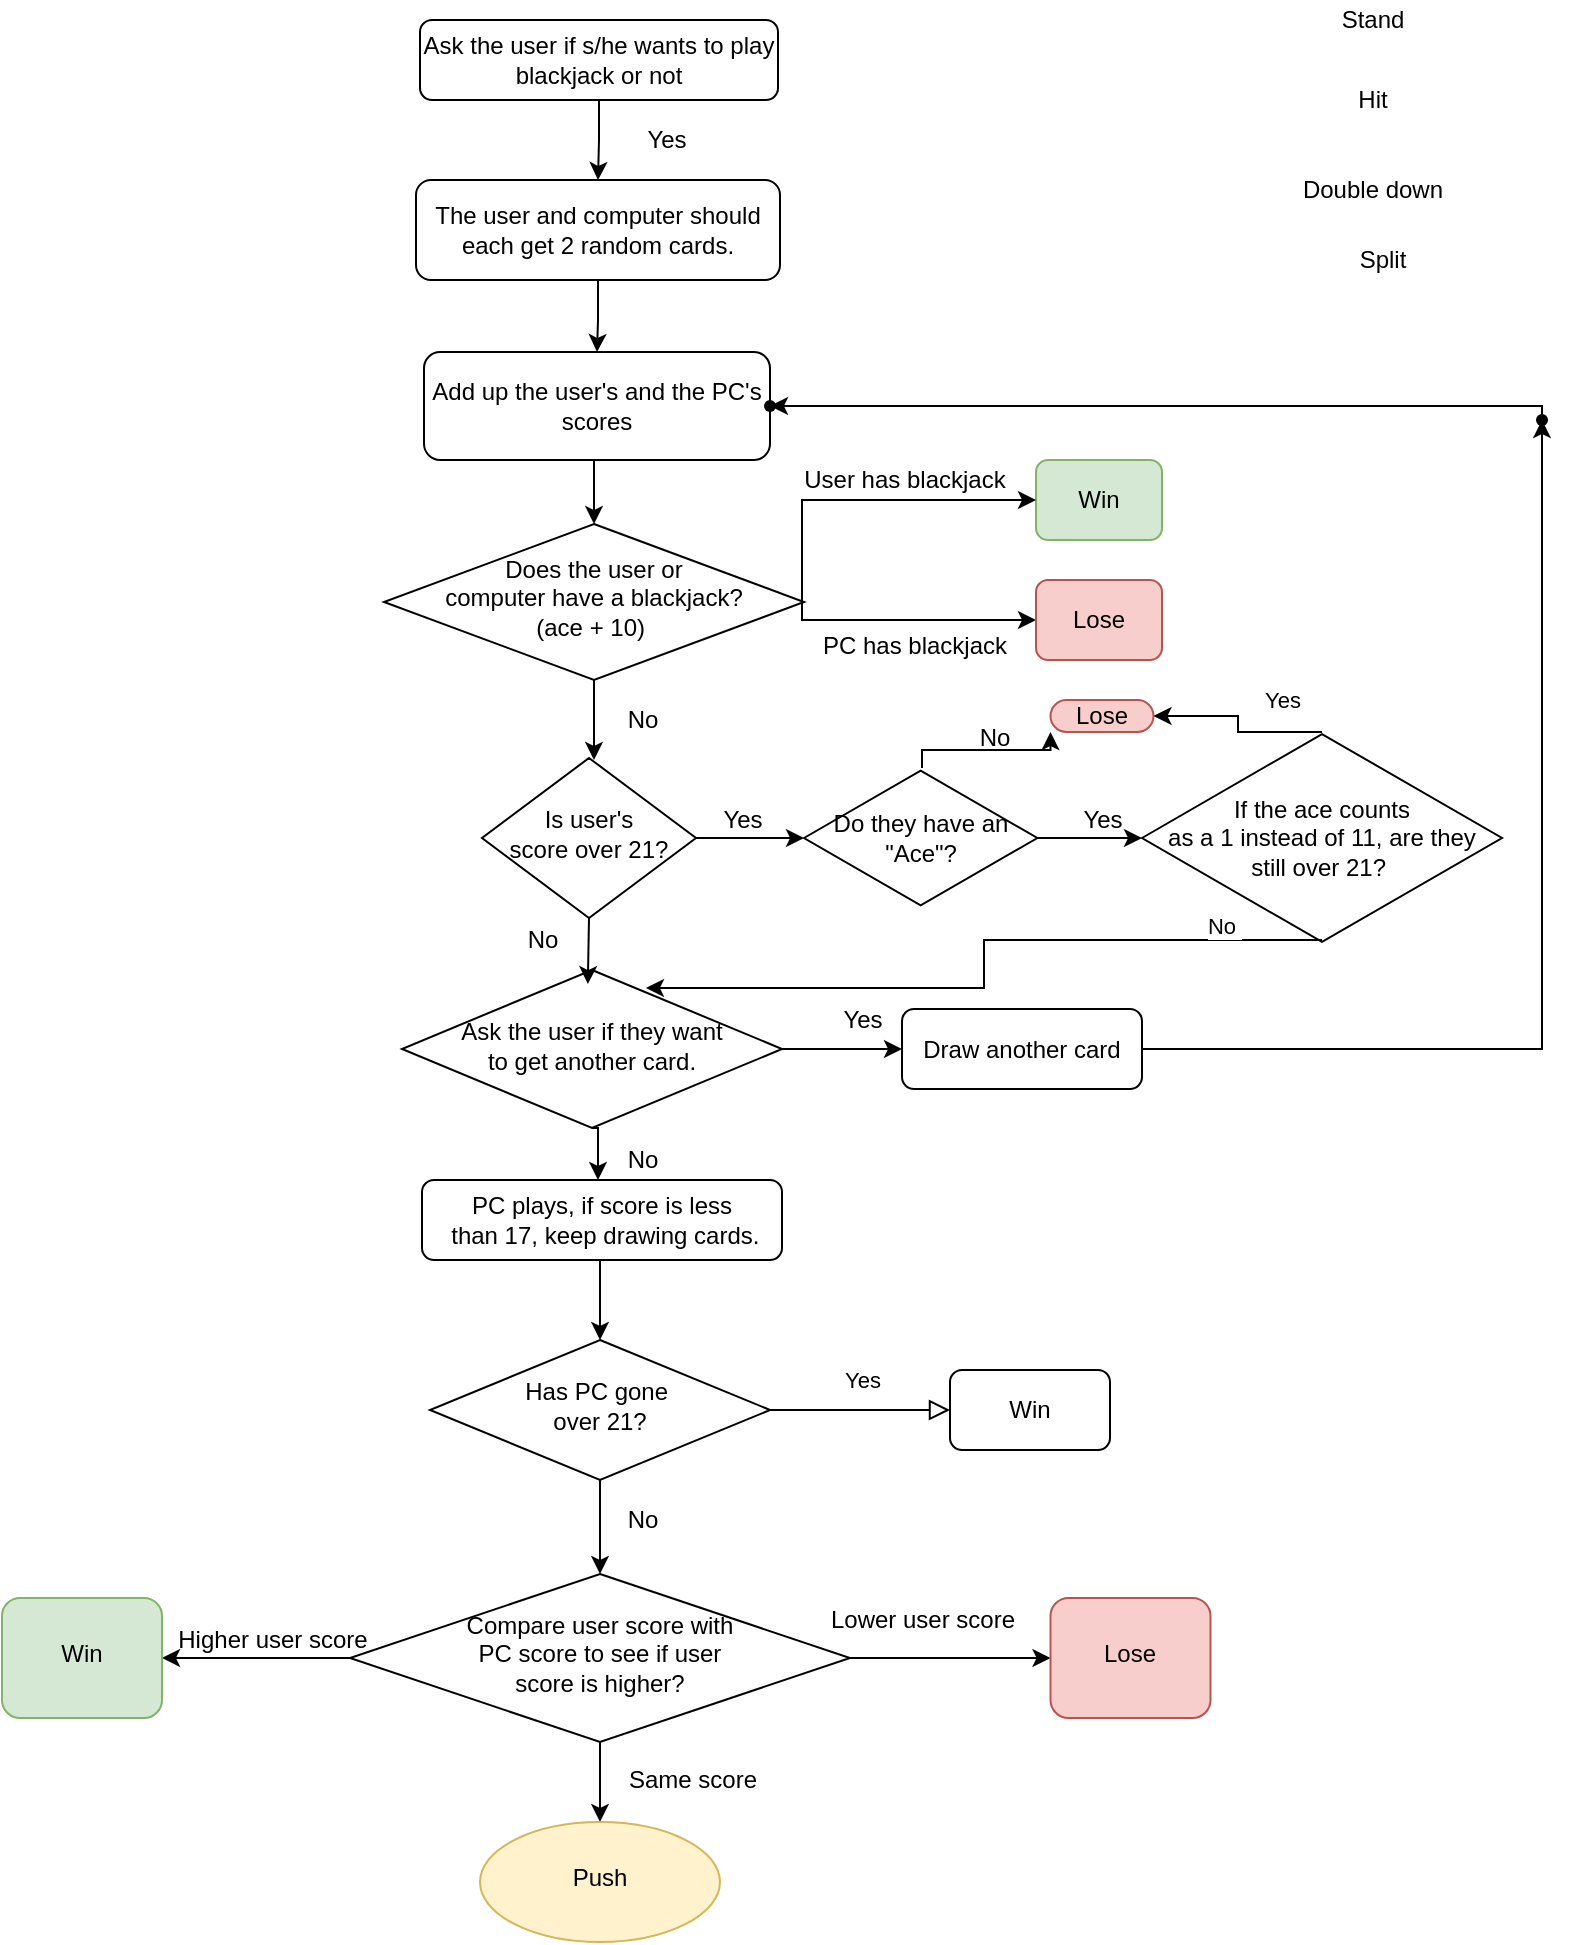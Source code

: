 <mxfile version="16.1.2" type="github">
  <diagram id="C5RBs43oDa-KdzZeNtuy" name="Page-1">
    <mxGraphModel dx="1422" dy="785" grid="1" gridSize="10" guides="1" tooltips="1" connect="1" arrows="1" fold="1" page="1" pageScale="1" pageWidth="827" pageHeight="1169" math="0" shadow="0">
      <root>
        <mxCell id="WIyWlLk6GJQsqaUBKTNV-0" />
        <mxCell id="WIyWlLk6GJQsqaUBKTNV-1" parent="WIyWlLk6GJQsqaUBKTNV-0" />
        <mxCell id="OP_vpP4uJdwcSCvm83ob-50" value="" style="edgeStyle=orthogonalEdgeStyle;rounded=0;orthogonalLoop=1;jettySize=auto;html=1;" edge="1" parent="WIyWlLk6GJQsqaUBKTNV-1" source="WIyWlLk6GJQsqaUBKTNV-3" target="OP_vpP4uJdwcSCvm83ob-4">
          <mxGeometry relative="1" as="geometry" />
        </mxCell>
        <mxCell id="WIyWlLk6GJQsqaUBKTNV-3" value="The user and computer should&lt;br/&gt;each get 2 random cards." style="rounded=1;whiteSpace=wrap;html=1;fontSize=12;glass=0;strokeWidth=1;shadow=0;" parent="WIyWlLk6GJQsqaUBKTNV-1" vertex="1">
          <mxGeometry x="237" y="190" width="182" height="50" as="geometry" />
        </mxCell>
        <mxCell id="WIyWlLk6GJQsqaUBKTNV-6" value="Does the user or&lt;br/&gt;computer have a blackjack?&lt;br/&gt;(ace + 10)&amp;nbsp;" style="rhombus;whiteSpace=wrap;html=1;shadow=0;fontFamily=Helvetica;fontSize=12;align=center;strokeWidth=1;spacing=6;spacingTop=-4;" parent="WIyWlLk6GJQsqaUBKTNV-1" vertex="1">
          <mxGeometry x="221" y="362" width="210" height="78" as="geometry" />
        </mxCell>
        <mxCell id="WIyWlLk6GJQsqaUBKTNV-7" value="Win" style="rounded=1;whiteSpace=wrap;html=1;fontSize=12;glass=0;strokeWidth=1;shadow=0;fillColor=#d5e8d4;strokeColor=#82b366;" parent="WIyWlLk6GJQsqaUBKTNV-1" vertex="1">
          <mxGeometry x="547" y="330" width="63" height="40" as="geometry" />
        </mxCell>
        <mxCell id="OP_vpP4uJdwcSCvm83ob-52" value="" style="edgeStyle=orthogonalEdgeStyle;rounded=0;orthogonalLoop=1;jettySize=auto;html=1;" edge="1" parent="WIyWlLk6GJQsqaUBKTNV-1" source="WIyWlLk6GJQsqaUBKTNV-10" target="OP_vpP4uJdwcSCvm83ob-51">
          <mxGeometry relative="1" as="geometry" />
        </mxCell>
        <mxCell id="WIyWlLk6GJQsqaUBKTNV-10" value="Is user&#39;s score&amp;nbsp;over 21?" style="rhombus;whiteSpace=wrap;html=1;shadow=0;fontFamily=Helvetica;fontSize=12;align=center;strokeWidth=1;spacing=6;spacingTop=-4;" parent="WIyWlLk6GJQsqaUBKTNV-1" vertex="1">
          <mxGeometry x="270" y="479" width="107" height="80" as="geometry" />
        </mxCell>
        <mxCell id="OP_vpP4uJdwcSCvm83ob-39" value="" style="edgeStyle=orthogonalEdgeStyle;rounded=0;orthogonalLoop=1;jettySize=auto;html=1;" edge="1" parent="WIyWlLk6GJQsqaUBKTNV-1" target="OP_vpP4uJdwcSCvm83ob-35">
          <mxGeometry relative="1" as="geometry">
            <mxPoint x="329" y="730" as="sourcePoint" />
            <Array as="points">
              <mxPoint x="329" y="740" />
              <mxPoint x="329" y="740" />
            </Array>
          </mxGeometry>
        </mxCell>
        <mxCell id="WIyWlLk6GJQsqaUBKTNV-11" value="PC plays, if score is less&lt;br&gt;&amp;nbsp;than 17, keep drawing cards." style="rounded=1;whiteSpace=wrap;html=1;fontSize=12;glass=0;strokeWidth=1;shadow=0;" parent="WIyWlLk6GJQsqaUBKTNV-1" vertex="1">
          <mxGeometry x="240" y="690" width="180" height="40" as="geometry" />
        </mxCell>
        <mxCell id="OP_vpP4uJdwcSCvm83ob-66" value="" style="edgeStyle=orthogonalEdgeStyle;rounded=0;orthogonalLoop=1;jettySize=auto;html=1;" edge="1" parent="WIyWlLk6GJQsqaUBKTNV-1" source="WIyWlLk6GJQsqaUBKTNV-12" target="OP_vpP4uJdwcSCvm83ob-65">
          <mxGeometry relative="1" as="geometry" />
        </mxCell>
        <mxCell id="WIyWlLk6GJQsqaUBKTNV-12" value="Draw another card" style="rounded=1;whiteSpace=wrap;html=1;fontSize=12;glass=0;strokeWidth=1;shadow=0;" parent="WIyWlLk6GJQsqaUBKTNV-1" vertex="1">
          <mxGeometry x="480" y="604.5" width="120" height="40" as="geometry" />
        </mxCell>
        <mxCell id="OP_vpP4uJdwcSCvm83ob-49" value="" style="edgeStyle=orthogonalEdgeStyle;rounded=0;orthogonalLoop=1;jettySize=auto;html=1;" edge="1" parent="WIyWlLk6GJQsqaUBKTNV-1" source="OP_vpP4uJdwcSCvm83ob-0" target="WIyWlLk6GJQsqaUBKTNV-3">
          <mxGeometry relative="1" as="geometry" />
        </mxCell>
        <mxCell id="OP_vpP4uJdwcSCvm83ob-0" value="Ask the user if s/he wants to play blackjack or not" style="rounded=1;whiteSpace=wrap;html=1;fontSize=12;glass=0;strokeWidth=1;shadow=0;" vertex="1" parent="WIyWlLk6GJQsqaUBKTNV-1">
          <mxGeometry x="239" y="110" width="179" height="40" as="geometry" />
        </mxCell>
        <mxCell id="OP_vpP4uJdwcSCvm83ob-3" value="Yes" style="text;html=1;align=center;verticalAlign=middle;resizable=0;points=[];autosize=1;strokeColor=none;fillColor=none;" vertex="1" parent="WIyWlLk6GJQsqaUBKTNV-1">
          <mxGeometry x="342" y="160" width="40" height="20" as="geometry" />
        </mxCell>
        <mxCell id="OP_vpP4uJdwcSCvm83ob-5" value="" style="edgeStyle=orthogonalEdgeStyle;rounded=0;orthogonalLoop=1;jettySize=auto;html=1;" edge="1" parent="WIyWlLk6GJQsqaUBKTNV-1" target="WIyWlLk6GJQsqaUBKTNV-6">
          <mxGeometry relative="1" as="geometry">
            <mxPoint x="338.5" y="314" as="sourcePoint" />
            <Array as="points">
              <mxPoint x="326" y="314" />
            </Array>
          </mxGeometry>
        </mxCell>
        <mxCell id="OP_vpP4uJdwcSCvm83ob-4" value="Add up the user&#39;s and the PC&#39;s scores" style="rounded=1;whiteSpace=wrap;html=1;fontSize=12;glass=0;strokeWidth=1;shadow=0;" vertex="1" parent="WIyWlLk6GJQsqaUBKTNV-1">
          <mxGeometry x="241" y="276" width="173" height="54" as="geometry" />
        </mxCell>
        <mxCell id="OP_vpP4uJdwcSCvm83ob-7" value="" style="edgeStyle=orthogonalEdgeStyle;rounded=0;orthogonalLoop=1;jettySize=auto;html=1;entryX=0;entryY=0.5;entryDx=0;entryDy=0;entryPerimeter=0;startArrow=none;" edge="1" parent="WIyWlLk6GJQsqaUBKTNV-1" target="OP_vpP4uJdwcSCvm83ob-8">
          <mxGeometry relative="1" as="geometry">
            <mxPoint x="430" y="370" as="sourcePoint" />
            <mxPoint x="510" y="380" as="targetPoint" />
            <Array as="points">
              <mxPoint x="430" y="410" />
            </Array>
          </mxGeometry>
        </mxCell>
        <mxCell id="OP_vpP4uJdwcSCvm83ob-8" value="Lose" style="rounded=1;whiteSpace=wrap;html=1;fontSize=12;glass=0;strokeWidth=1;shadow=0;fillColor=#f8cecc;strokeColor=#b85450;" vertex="1" parent="WIyWlLk6GJQsqaUBKTNV-1">
          <mxGeometry x="547" y="390" width="63" height="40" as="geometry" />
        </mxCell>
        <mxCell id="OP_vpP4uJdwcSCvm83ob-9" value="PC has blackjack" style="text;html=1;align=center;verticalAlign=middle;resizable=0;points=[];autosize=1;strokeColor=none;fillColor=none;" vertex="1" parent="WIyWlLk6GJQsqaUBKTNV-1">
          <mxGeometry x="431" y="413" width="110" height="20" as="geometry" />
        </mxCell>
        <mxCell id="OP_vpP4uJdwcSCvm83ob-17" value="User has blackjack" style="text;html=1;align=center;verticalAlign=middle;resizable=0;points=[];autosize=1;strokeColor=none;fillColor=none;" vertex="1" parent="WIyWlLk6GJQsqaUBKTNV-1">
          <mxGeometry x="421" y="330" width="120" height="20" as="geometry" />
        </mxCell>
        <mxCell id="OP_vpP4uJdwcSCvm83ob-18" value="" style="edgeStyle=elbowEdgeStyle;elbow=horizontal;endArrow=classic;html=1;rounded=0;entryX=0;entryY=0.5;entryDx=0;entryDy=0;" edge="1" parent="WIyWlLk6GJQsqaUBKTNV-1" source="WIyWlLk6GJQsqaUBKTNV-6" target="WIyWlLk6GJQsqaUBKTNV-7">
          <mxGeometry width="50" height="50" relative="1" as="geometry">
            <mxPoint x="440" y="362" as="sourcePoint" />
            <mxPoint x="490" y="312" as="targetPoint" />
            <Array as="points">
              <mxPoint x="430" y="380" />
              <mxPoint x="510" y="262" />
            </Array>
          </mxGeometry>
        </mxCell>
        <mxCell id="OP_vpP4uJdwcSCvm83ob-20" value="No" style="text;html=1;align=center;verticalAlign=middle;resizable=0;points=[];autosize=1;strokeColor=none;fillColor=none;" vertex="1" parent="WIyWlLk6GJQsqaUBKTNV-1">
          <mxGeometry x="335" y="450" width="30" height="20" as="geometry" />
        </mxCell>
        <mxCell id="OP_vpP4uJdwcSCvm83ob-21" value="" style="endArrow=classic;html=1;rounded=0;exitX=0.5;exitY=1;exitDx=0;exitDy=0;" edge="1" parent="WIyWlLk6GJQsqaUBKTNV-1" source="WIyWlLk6GJQsqaUBKTNV-6">
          <mxGeometry width="50" height="50" relative="1" as="geometry">
            <mxPoint x="390" y="550" as="sourcePoint" />
            <mxPoint x="326" y="480" as="targetPoint" />
          </mxGeometry>
        </mxCell>
        <mxCell id="OP_vpP4uJdwcSCvm83ob-22" value="Double down" style="text;html=1;align=center;verticalAlign=middle;resizable=0;points=[];autosize=1;strokeColor=none;fillColor=none;" vertex="1" parent="WIyWlLk6GJQsqaUBKTNV-1">
          <mxGeometry x="670" y="185" width="90" height="20" as="geometry" />
        </mxCell>
        <mxCell id="OP_vpP4uJdwcSCvm83ob-23" value="Hit" style="text;html=1;align=center;verticalAlign=middle;resizable=0;points=[];autosize=1;strokeColor=none;fillColor=none;" vertex="1" parent="WIyWlLk6GJQsqaUBKTNV-1">
          <mxGeometry x="700" y="140" width="30" height="20" as="geometry" />
        </mxCell>
        <mxCell id="OP_vpP4uJdwcSCvm83ob-24" value="Stand" style="text;html=1;align=center;verticalAlign=middle;resizable=0;points=[];autosize=1;strokeColor=none;fillColor=none;" vertex="1" parent="WIyWlLk6GJQsqaUBKTNV-1">
          <mxGeometry x="690" y="100" width="50" height="20" as="geometry" />
        </mxCell>
        <mxCell id="OP_vpP4uJdwcSCvm83ob-25" value="Split" style="text;html=1;align=center;verticalAlign=middle;resizable=0;points=[];autosize=1;strokeColor=none;fillColor=none;" vertex="1" parent="WIyWlLk6GJQsqaUBKTNV-1">
          <mxGeometry x="700" y="220" width="40" height="20" as="geometry" />
        </mxCell>
        <mxCell id="OP_vpP4uJdwcSCvm83ob-32" style="edgeStyle=orthogonalEdgeStyle;rounded=0;orthogonalLoop=1;jettySize=auto;html=1;exitX=0.5;exitY=1;exitDx=0;exitDy=0;" edge="1" parent="WIyWlLk6GJQsqaUBKTNV-1" source="OP_vpP4uJdwcSCvm83ob-27">
          <mxGeometry relative="1" as="geometry">
            <mxPoint x="328" y="690" as="targetPoint" />
          </mxGeometry>
        </mxCell>
        <mxCell id="OP_vpP4uJdwcSCvm83ob-64" value="" style="edgeStyle=orthogonalEdgeStyle;rounded=0;orthogonalLoop=1;jettySize=auto;html=1;" edge="1" parent="WIyWlLk6GJQsqaUBKTNV-1" source="OP_vpP4uJdwcSCvm83ob-27" target="WIyWlLk6GJQsqaUBKTNV-12">
          <mxGeometry relative="1" as="geometry" />
        </mxCell>
        <mxCell id="OP_vpP4uJdwcSCvm83ob-27" value="Ask the user if they want&lt;br/&gt;to get another card.&lt;br/&gt;" style="rhombus;whiteSpace=wrap;html=1;shadow=0;fontFamily=Helvetica;fontSize=12;align=center;strokeWidth=1;spacing=6;spacingTop=-4;" vertex="1" parent="WIyWlLk6GJQsqaUBKTNV-1">
          <mxGeometry x="230" y="585" width="190" height="79" as="geometry" />
        </mxCell>
        <mxCell id="OP_vpP4uJdwcSCvm83ob-34" value="Yes" style="edgeStyle=orthogonalEdgeStyle;rounded=0;html=1;jettySize=auto;orthogonalLoop=1;fontSize=11;endArrow=block;endFill=0;endSize=8;strokeWidth=1;shadow=0;labelBackgroundColor=none;" edge="1" parent="WIyWlLk6GJQsqaUBKTNV-1" source="OP_vpP4uJdwcSCvm83ob-35" target="OP_vpP4uJdwcSCvm83ob-36">
          <mxGeometry x="0.022" y="15" relative="1" as="geometry">
            <mxPoint as="offset" />
          </mxGeometry>
        </mxCell>
        <mxCell id="OP_vpP4uJdwcSCvm83ob-74" value="" style="edgeStyle=orthogonalEdgeStyle;rounded=0;orthogonalLoop=1;jettySize=auto;html=1;" edge="1" parent="WIyWlLk6GJQsqaUBKTNV-1" source="OP_vpP4uJdwcSCvm83ob-35" target="OP_vpP4uJdwcSCvm83ob-37">
          <mxGeometry relative="1" as="geometry" />
        </mxCell>
        <mxCell id="OP_vpP4uJdwcSCvm83ob-35" value="Has PC gone&amp;nbsp;&lt;br&gt;over 21?" style="rhombus;whiteSpace=wrap;html=1;shadow=0;fontFamily=Helvetica;fontSize=12;align=center;strokeWidth=1;spacing=6;spacingTop=-4;" vertex="1" parent="WIyWlLk6GJQsqaUBKTNV-1">
          <mxGeometry x="244" y="770" width="170" height="70" as="geometry" />
        </mxCell>
        <mxCell id="OP_vpP4uJdwcSCvm83ob-36" value="Win" style="rounded=1;whiteSpace=wrap;html=1;fontSize=12;glass=0;strokeWidth=1;shadow=0;" vertex="1" parent="WIyWlLk6GJQsqaUBKTNV-1">
          <mxGeometry x="504" y="785" width="80" height="40" as="geometry" />
        </mxCell>
        <mxCell id="OP_vpP4uJdwcSCvm83ob-41" value="" style="edgeStyle=orthogonalEdgeStyle;rounded=0;orthogonalLoop=1;jettySize=auto;html=1;" edge="1" parent="WIyWlLk6GJQsqaUBKTNV-1" source="OP_vpP4uJdwcSCvm83ob-37" target="OP_vpP4uJdwcSCvm83ob-40">
          <mxGeometry relative="1" as="geometry" />
        </mxCell>
        <mxCell id="OP_vpP4uJdwcSCvm83ob-43" value="" style="edgeStyle=orthogonalEdgeStyle;rounded=0;orthogonalLoop=1;jettySize=auto;html=1;" edge="1" parent="WIyWlLk6GJQsqaUBKTNV-1" source="OP_vpP4uJdwcSCvm83ob-37" target="OP_vpP4uJdwcSCvm83ob-42">
          <mxGeometry relative="1" as="geometry" />
        </mxCell>
        <mxCell id="OP_vpP4uJdwcSCvm83ob-45" value="" style="edgeStyle=orthogonalEdgeStyle;rounded=0;orthogonalLoop=1;jettySize=auto;html=1;" edge="1" parent="WIyWlLk6GJQsqaUBKTNV-1" source="OP_vpP4uJdwcSCvm83ob-37" target="OP_vpP4uJdwcSCvm83ob-44">
          <mxGeometry relative="1" as="geometry" />
        </mxCell>
        <mxCell id="OP_vpP4uJdwcSCvm83ob-37" value="Compare user score with&lt;br&gt;PC score to see if user&lt;br&gt;score is higher?" style="rhombus;whiteSpace=wrap;html=1;shadow=0;fontFamily=Helvetica;fontSize=12;align=center;strokeWidth=1;spacing=6;spacingTop=-4;" vertex="1" parent="WIyWlLk6GJQsqaUBKTNV-1">
          <mxGeometry x="204" y="887" width="250" height="84" as="geometry" />
        </mxCell>
        <mxCell id="OP_vpP4uJdwcSCvm83ob-40" value="Lose" style="rounded=1;whiteSpace=wrap;html=1;shadow=0;strokeWidth=1;spacing=6;spacingTop=-4;fillColor=#f8cecc;strokeColor=#b85450;" vertex="1" parent="WIyWlLk6GJQsqaUBKTNV-1">
          <mxGeometry x="554.25" y="899" width="80" height="60" as="geometry" />
        </mxCell>
        <mxCell id="OP_vpP4uJdwcSCvm83ob-42" value="Win" style="rounded=1;whiteSpace=wrap;html=1;shadow=0;strokeWidth=1;spacing=6;spacingTop=-4;fillColor=#d5e8d4;strokeColor=#82b366;" vertex="1" parent="WIyWlLk6GJQsqaUBKTNV-1">
          <mxGeometry x="30" y="899" width="80" height="60" as="geometry" />
        </mxCell>
        <mxCell id="OP_vpP4uJdwcSCvm83ob-44" value="Push" style="ellipse;whiteSpace=wrap;html=1;shadow=0;strokeWidth=1;spacing=6;spacingTop=-4;fillColor=#fff2cc;strokeColor=#d6b656;" vertex="1" parent="WIyWlLk6GJQsqaUBKTNV-1">
          <mxGeometry x="269" y="1011" width="120" height="60" as="geometry" />
        </mxCell>
        <mxCell id="OP_vpP4uJdwcSCvm83ob-55" value="" style="edgeStyle=orthogonalEdgeStyle;rounded=0;orthogonalLoop=1;jettySize=auto;html=1;" edge="1" parent="WIyWlLk6GJQsqaUBKTNV-1" source="OP_vpP4uJdwcSCvm83ob-51" target="OP_vpP4uJdwcSCvm83ob-54">
          <mxGeometry relative="1" as="geometry" />
        </mxCell>
        <mxCell id="OP_vpP4uJdwcSCvm83ob-51" value="&lt;span&gt;Do they have an&lt;/span&gt;&lt;br&gt;&lt;span&gt;&quot;Ace&quot;?&lt;/span&gt;" style="html=1;whiteSpace=wrap;aspect=fixed;shape=isoRectangle;" vertex="1" parent="WIyWlLk6GJQsqaUBKTNV-1">
          <mxGeometry x="431" y="484" width="116.67" height="70" as="geometry" />
        </mxCell>
        <mxCell id="OP_vpP4uJdwcSCvm83ob-53" value="Yes" style="text;html=1;align=center;verticalAlign=middle;resizable=0;points=[];autosize=1;strokeColor=none;fillColor=none;" vertex="1" parent="WIyWlLk6GJQsqaUBKTNV-1">
          <mxGeometry x="380" y="500" width="40" height="20" as="geometry" />
        </mxCell>
        <mxCell id="OP_vpP4uJdwcSCvm83ob-54" value="If the ace counts&lt;br/&gt;as a 1 instead of 11, are they&lt;br/&gt;still over 21?&amp;nbsp;" style="html=1;whiteSpace=wrap;aspect=fixed;shape=isoRectangle;" vertex="1" parent="WIyWlLk6GJQsqaUBKTNV-1">
          <mxGeometry x="600" y="465" width="180" height="108" as="geometry" />
        </mxCell>
        <mxCell id="OP_vpP4uJdwcSCvm83ob-56" value="Yes" style="text;html=1;align=center;verticalAlign=middle;resizable=0;points=[];autosize=1;strokeColor=none;fillColor=none;" vertex="1" parent="WIyWlLk6GJQsqaUBKTNV-1">
          <mxGeometry x="560" y="500" width="40" height="20" as="geometry" />
        </mxCell>
        <mxCell id="OP_vpP4uJdwcSCvm83ob-57" value="Lose" style="rounded=1;whiteSpace=wrap;html=1;fontSize=12;glass=0;strokeWidth=1;shadow=0;fillColor=#f8cecc;strokeColor=#b85450;arcSize=50;" vertex="1" parent="WIyWlLk6GJQsqaUBKTNV-1">
          <mxGeometry x="554.25" y="450" width="51.5" height="16" as="geometry" />
        </mxCell>
        <mxCell id="OP_vpP4uJdwcSCvm83ob-60" value="" style="edgeStyle=elbowEdgeStyle;elbow=horizontal;endArrow=classic;html=1;rounded=0;entryX=1;entryY=0.5;entryDx=0;entryDy=0;" edge="1" parent="WIyWlLk6GJQsqaUBKTNV-1" target="OP_vpP4uJdwcSCvm83ob-57">
          <mxGeometry width="50" height="50" relative="1" as="geometry">
            <mxPoint x="690" y="466" as="sourcePoint" />
            <mxPoint x="740" y="416" as="targetPoint" />
          </mxGeometry>
        </mxCell>
        <mxCell id="OP_vpP4uJdwcSCvm83ob-61" value="Yes" style="edgeLabel;html=1;align=center;verticalAlign=middle;resizable=0;points=[];" vertex="1" connectable="0" parent="OP_vpP4uJdwcSCvm83ob-60">
          <mxGeometry x="-0.653" y="-7" relative="1" as="geometry">
            <mxPoint x="-4" y="-9" as="offset" />
          </mxGeometry>
        </mxCell>
        <mxCell id="OP_vpP4uJdwcSCvm83ob-62" value="" style="edgeStyle=elbowEdgeStyle;elbow=vertical;endArrow=classic;html=1;rounded=0;entryX=0;entryY=1;entryDx=0;entryDy=0;" edge="1" parent="WIyWlLk6GJQsqaUBKTNV-1" target="OP_vpP4uJdwcSCvm83ob-57">
          <mxGeometry width="50" height="50" relative="1" as="geometry">
            <mxPoint x="490" y="484" as="sourcePoint" />
            <mxPoint x="515.75" y="444" as="targetPoint" />
          </mxGeometry>
        </mxCell>
        <mxCell id="OP_vpP4uJdwcSCvm83ob-63" value="No" style="text;html=1;align=center;verticalAlign=middle;resizable=0;points=[];autosize=1;strokeColor=none;fillColor=none;" vertex="1" parent="WIyWlLk6GJQsqaUBKTNV-1">
          <mxGeometry x="511" y="459" width="30" height="20" as="geometry" />
        </mxCell>
        <mxCell id="OP_vpP4uJdwcSCvm83ob-68" value="" style="edgeStyle=orthogonalEdgeStyle;rounded=0;orthogonalLoop=1;jettySize=auto;html=1;" edge="1" parent="WIyWlLk6GJQsqaUBKTNV-1" source="OP_vpP4uJdwcSCvm83ob-65" target="OP_vpP4uJdwcSCvm83ob-67">
          <mxGeometry relative="1" as="geometry">
            <Array as="points">
              <mxPoint x="800" y="303" />
            </Array>
          </mxGeometry>
        </mxCell>
        <mxCell id="OP_vpP4uJdwcSCvm83ob-65" value="" style="shape=waypoint;sketch=0;size=6;pointerEvents=1;points=[];fillColor=default;resizable=0;rotatable=0;perimeter=centerPerimeter;snapToPoint=1;rounded=1;glass=0;strokeWidth=1;shadow=0;" vertex="1" parent="WIyWlLk6GJQsqaUBKTNV-1">
          <mxGeometry x="780" y="290" width="40" height="40" as="geometry" />
        </mxCell>
        <mxCell id="OP_vpP4uJdwcSCvm83ob-67" value="" style="shape=waypoint;sketch=0;size=6;pointerEvents=1;points=[];fillColor=default;resizable=0;rotatable=0;perimeter=centerPerimeter;snapToPoint=1;rounded=1;glass=0;strokeWidth=1;shadow=0;" vertex="1" parent="WIyWlLk6GJQsqaUBKTNV-1">
          <mxGeometry x="394" y="283" width="40" height="40" as="geometry" />
        </mxCell>
        <mxCell id="OP_vpP4uJdwcSCvm83ob-69" value="Yes" style="text;html=1;align=center;verticalAlign=middle;resizable=0;points=[];autosize=1;strokeColor=none;fillColor=none;" vertex="1" parent="WIyWlLk6GJQsqaUBKTNV-1">
          <mxGeometry x="440" y="600" width="40" height="20" as="geometry" />
        </mxCell>
        <mxCell id="OP_vpP4uJdwcSCvm83ob-70" value="No" style="text;html=1;align=center;verticalAlign=middle;resizable=0;points=[];autosize=1;strokeColor=none;fillColor=none;" vertex="1" parent="WIyWlLk6GJQsqaUBKTNV-1">
          <mxGeometry x="335" y="670" width="30" height="20" as="geometry" />
        </mxCell>
        <mxCell id="OP_vpP4uJdwcSCvm83ob-75" value="" style="endArrow=classic;html=1;rounded=0;exitX=0.5;exitY=1;exitDx=0;exitDy=0;entryX=0.489;entryY=0.089;entryDx=0;entryDy=0;entryPerimeter=0;" edge="1" parent="WIyWlLk6GJQsqaUBKTNV-1" source="WIyWlLk6GJQsqaUBKTNV-10" target="OP_vpP4uJdwcSCvm83ob-27">
          <mxGeometry width="50" height="50" relative="1" as="geometry">
            <mxPoint x="390" y="690" as="sourcePoint" />
            <mxPoint x="440" y="640" as="targetPoint" />
          </mxGeometry>
        </mxCell>
        <mxCell id="OP_vpP4uJdwcSCvm83ob-79" value="" style="edgeStyle=elbowEdgeStyle;elbow=horizontal;endArrow=classic;html=1;rounded=0;exitX=0.5;exitY=0.972;exitDx=0;exitDy=0;exitPerimeter=0;entryX=0.642;entryY=0.114;entryDx=0;entryDy=0;entryPerimeter=0;" edge="1" parent="WIyWlLk6GJQsqaUBKTNV-1" source="OP_vpP4uJdwcSCvm83ob-54" target="OP_vpP4uJdwcSCvm83ob-27">
          <mxGeometry width="50" height="50" relative="1" as="geometry">
            <mxPoint x="390" y="490" as="sourcePoint" />
            <mxPoint x="440" y="440" as="targetPoint" />
          </mxGeometry>
        </mxCell>
        <mxCell id="OP_vpP4uJdwcSCvm83ob-81" value="No&amp;nbsp;" style="edgeLabel;html=1;align=center;verticalAlign=middle;resizable=0;points=[];" vertex="1" connectable="0" parent="OP_vpP4uJdwcSCvm83ob-79">
          <mxGeometry x="-0.729" y="-7" relative="1" as="geometry">
            <mxPoint as="offset" />
          </mxGeometry>
        </mxCell>
        <mxCell id="OP_vpP4uJdwcSCvm83ob-82" value="No" style="text;html=1;align=center;verticalAlign=middle;resizable=0;points=[];autosize=1;strokeColor=none;fillColor=none;" vertex="1" parent="WIyWlLk6GJQsqaUBKTNV-1">
          <mxGeometry x="285" y="560" width="30" height="20" as="geometry" />
        </mxCell>
        <mxCell id="OP_vpP4uJdwcSCvm83ob-83" value="No" style="text;html=1;align=center;verticalAlign=middle;resizable=0;points=[];autosize=1;strokeColor=none;fillColor=none;" vertex="1" parent="WIyWlLk6GJQsqaUBKTNV-1">
          <mxGeometry x="335" y="850" width="30" height="20" as="geometry" />
        </mxCell>
        <mxCell id="OP_vpP4uJdwcSCvm83ob-84" value="Lower user score" style="text;html=1;align=center;verticalAlign=middle;resizable=0;points=[];autosize=1;strokeColor=none;fillColor=none;" vertex="1" parent="WIyWlLk6GJQsqaUBKTNV-1">
          <mxGeometry x="435" y="900" width="110" height="20" as="geometry" />
        </mxCell>
        <mxCell id="OP_vpP4uJdwcSCvm83ob-86" value="Higher user score" style="text;html=1;align=center;verticalAlign=middle;resizable=0;points=[];autosize=1;strokeColor=none;fillColor=none;" vertex="1" parent="WIyWlLk6GJQsqaUBKTNV-1">
          <mxGeometry x="110" y="910" width="110" height="20" as="geometry" />
        </mxCell>
        <mxCell id="OP_vpP4uJdwcSCvm83ob-87" value="Same score" style="text;html=1;align=center;verticalAlign=middle;resizable=0;points=[];autosize=1;strokeColor=none;fillColor=none;" vertex="1" parent="WIyWlLk6GJQsqaUBKTNV-1">
          <mxGeometry x="335" y="980" width="80" height="20" as="geometry" />
        </mxCell>
      </root>
    </mxGraphModel>
  </diagram>
</mxfile>
